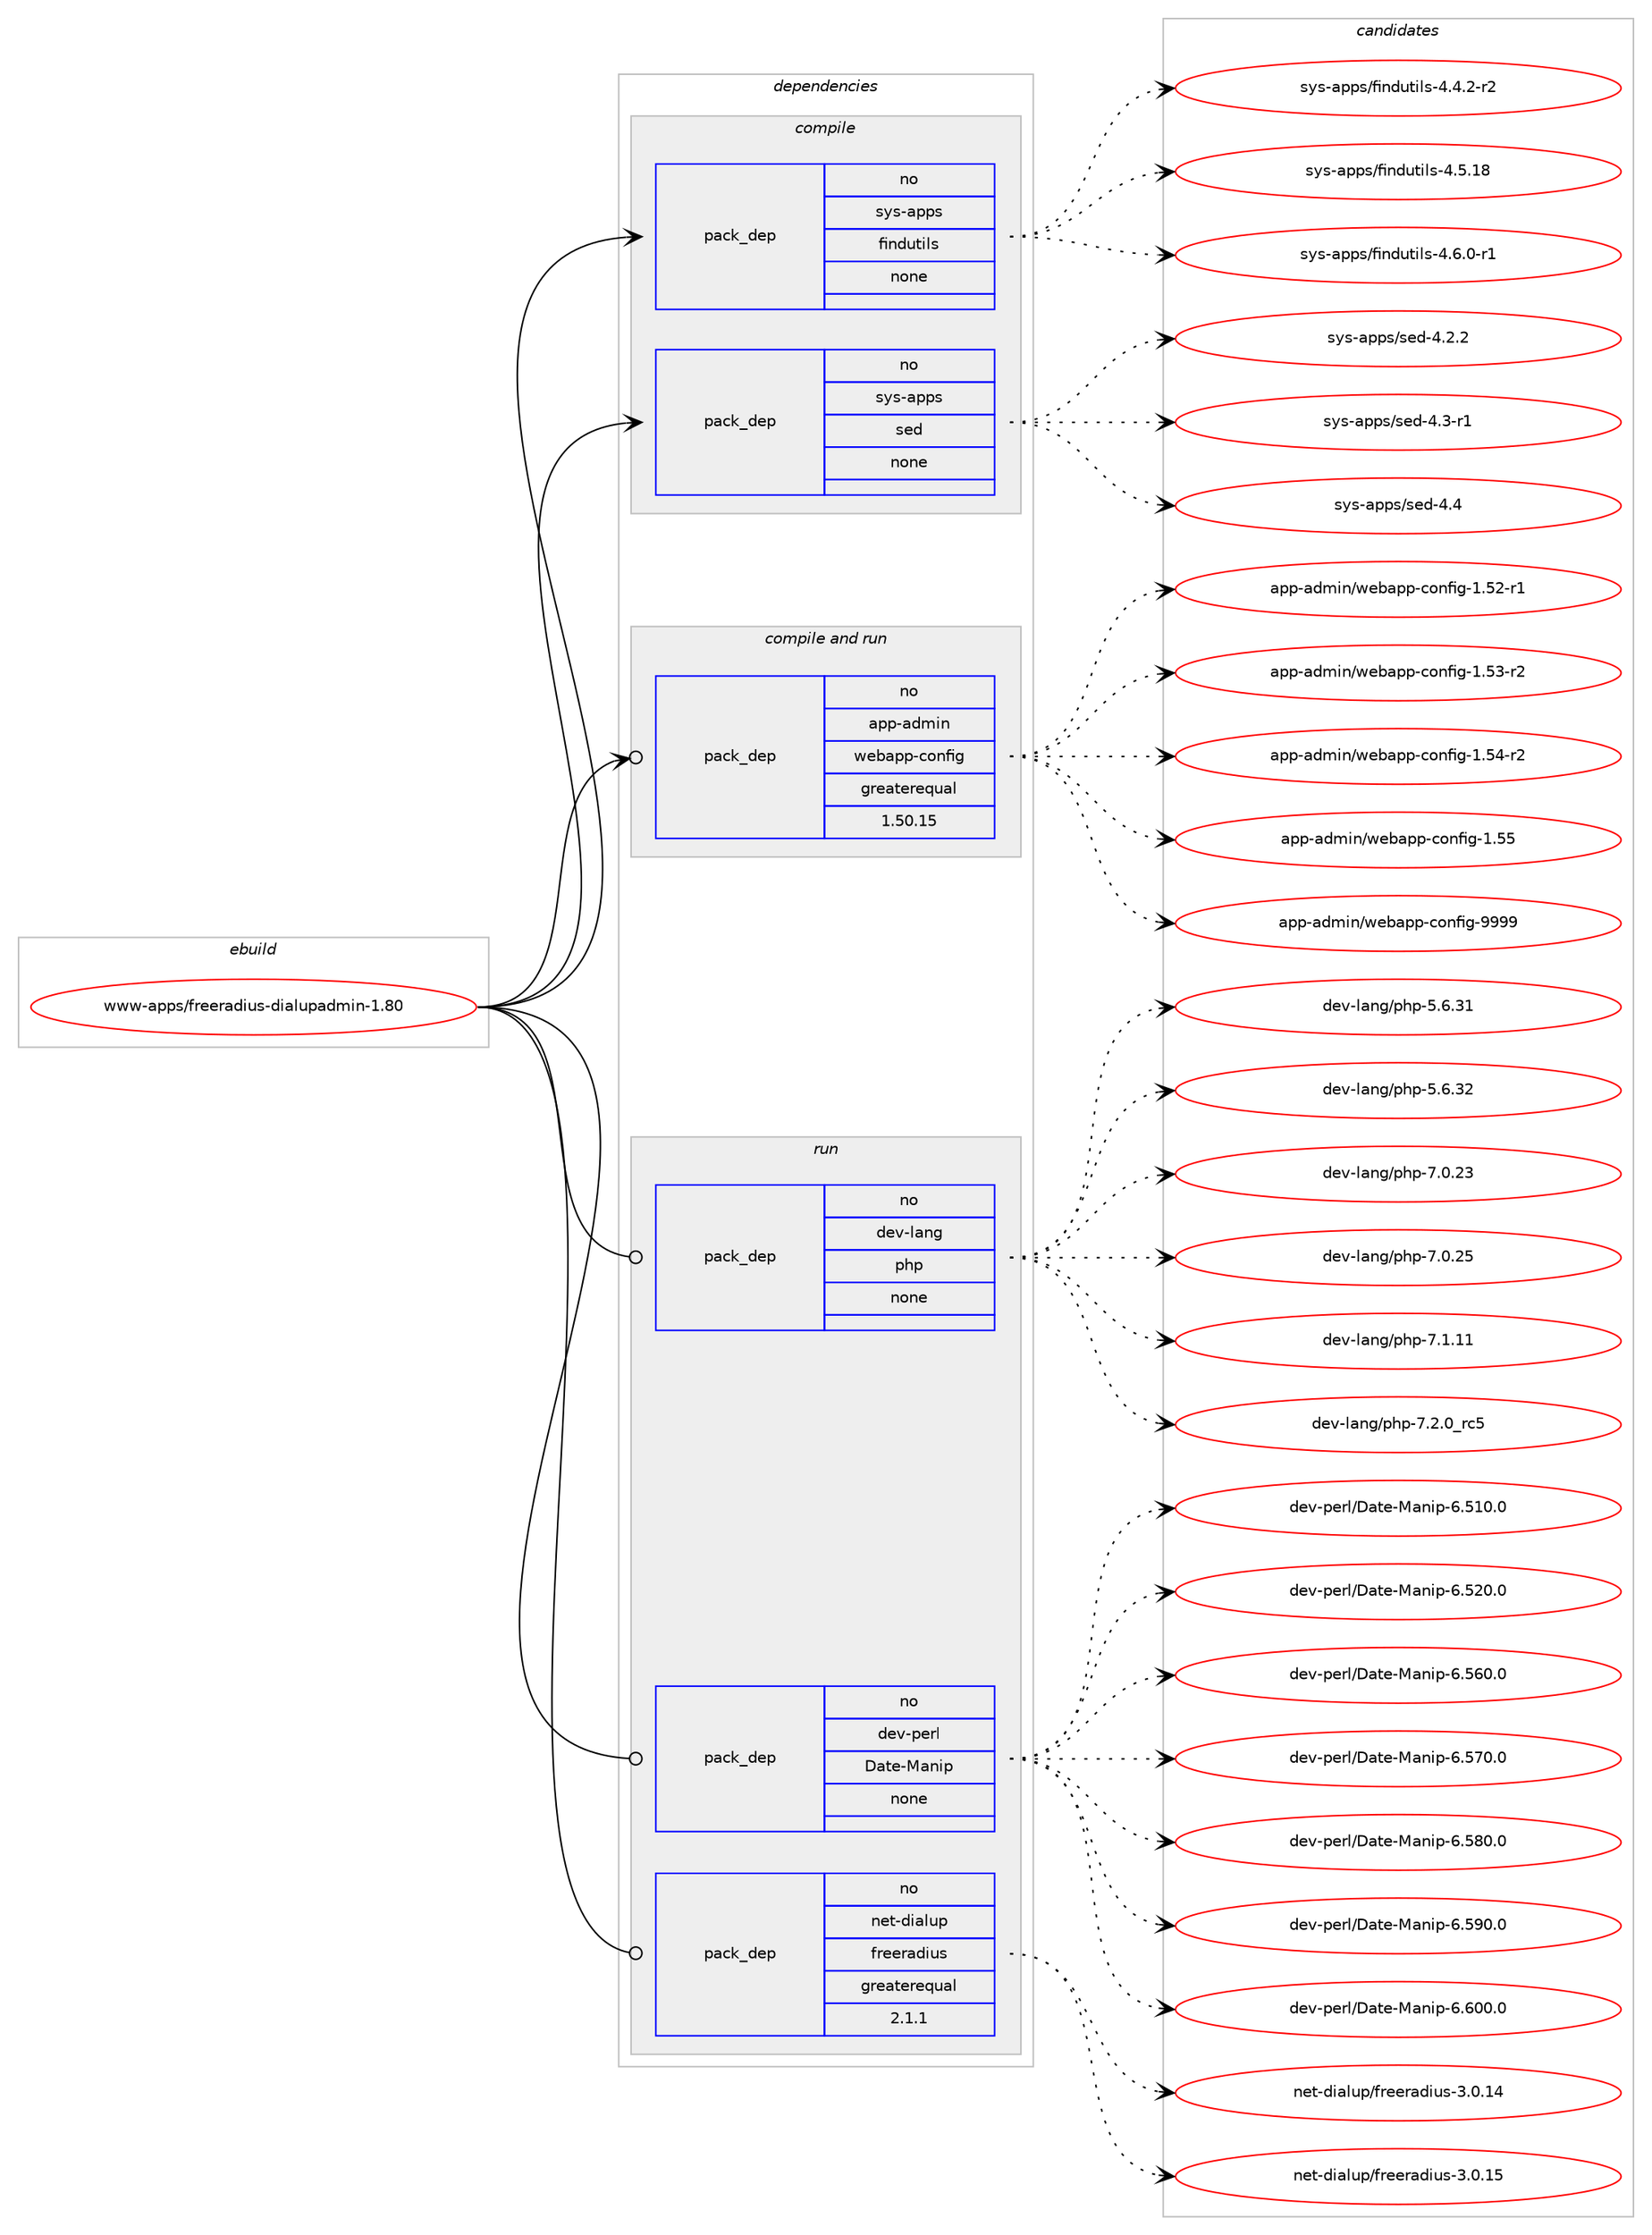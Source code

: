 digraph prolog {

# *************
# Graph options
# *************

newrank=true;
concentrate=true;
compound=true;
graph [rankdir=LR,fontname=Helvetica,fontsize=10,ranksep=1.5];#, ranksep=2.5, nodesep=0.2];
edge  [arrowhead=vee];
node  [fontname=Helvetica,fontsize=10];

# **********
# The ebuild
# **********

subgraph cluster_leftcol {
color=gray;
rank=same;
label=<<i>ebuild</i>>;
id [label="www-apps/freeradius-dialupadmin-1.80", color=red, width=4, href="../www-apps/freeradius-dialupadmin-1.80.svg"];
}

# ****************
# The dependencies
# ****************

subgraph cluster_midcol {
color=gray;
label=<<i>dependencies</i>>;
subgraph cluster_compile {
fillcolor="#eeeeee";
style=filled;
label=<<i>compile</i>>;
subgraph pack371907 {
dependency500317 [label=<<TABLE BORDER="0" CELLBORDER="1" CELLSPACING="0" CELLPADDING="4" WIDTH="220"><TR><TD ROWSPAN="6" CELLPADDING="30">pack_dep</TD></TR><TR><TD WIDTH="110">no</TD></TR><TR><TD>sys-apps</TD></TR><TR><TD>findutils</TD></TR><TR><TD>none</TD></TR><TR><TD></TD></TR></TABLE>>, shape=none, color=blue];
}
id:e -> dependency500317:w [weight=20,style="solid",arrowhead="vee"];
subgraph pack371908 {
dependency500318 [label=<<TABLE BORDER="0" CELLBORDER="1" CELLSPACING="0" CELLPADDING="4" WIDTH="220"><TR><TD ROWSPAN="6" CELLPADDING="30">pack_dep</TD></TR><TR><TD WIDTH="110">no</TD></TR><TR><TD>sys-apps</TD></TR><TR><TD>sed</TD></TR><TR><TD>none</TD></TR><TR><TD></TD></TR></TABLE>>, shape=none, color=blue];
}
id:e -> dependency500318:w [weight=20,style="solid",arrowhead="vee"];
}
subgraph cluster_compileandrun {
fillcolor="#eeeeee";
style=filled;
label=<<i>compile and run</i>>;
subgraph pack371909 {
dependency500319 [label=<<TABLE BORDER="0" CELLBORDER="1" CELLSPACING="0" CELLPADDING="4" WIDTH="220"><TR><TD ROWSPAN="6" CELLPADDING="30">pack_dep</TD></TR><TR><TD WIDTH="110">no</TD></TR><TR><TD>app-admin</TD></TR><TR><TD>webapp-config</TD></TR><TR><TD>greaterequal</TD></TR><TR><TD>1.50.15</TD></TR></TABLE>>, shape=none, color=blue];
}
id:e -> dependency500319:w [weight=20,style="solid",arrowhead="odotvee"];
}
subgraph cluster_run {
fillcolor="#eeeeee";
style=filled;
label=<<i>run</i>>;
subgraph pack371910 {
dependency500320 [label=<<TABLE BORDER="0" CELLBORDER="1" CELLSPACING="0" CELLPADDING="4" WIDTH="220"><TR><TD ROWSPAN="6" CELLPADDING="30">pack_dep</TD></TR><TR><TD WIDTH="110">no</TD></TR><TR><TD>dev-lang</TD></TR><TR><TD>php</TD></TR><TR><TD>none</TD></TR><TR><TD></TD></TR></TABLE>>, shape=none, color=blue];
}
id:e -> dependency500320:w [weight=20,style="solid",arrowhead="odot"];
subgraph pack371911 {
dependency500321 [label=<<TABLE BORDER="0" CELLBORDER="1" CELLSPACING="0" CELLPADDING="4" WIDTH="220"><TR><TD ROWSPAN="6" CELLPADDING="30">pack_dep</TD></TR><TR><TD WIDTH="110">no</TD></TR><TR><TD>dev-perl</TD></TR><TR><TD>Date-Manip</TD></TR><TR><TD>none</TD></TR><TR><TD></TD></TR></TABLE>>, shape=none, color=blue];
}
id:e -> dependency500321:w [weight=20,style="solid",arrowhead="odot"];
subgraph pack371912 {
dependency500322 [label=<<TABLE BORDER="0" CELLBORDER="1" CELLSPACING="0" CELLPADDING="4" WIDTH="220"><TR><TD ROWSPAN="6" CELLPADDING="30">pack_dep</TD></TR><TR><TD WIDTH="110">no</TD></TR><TR><TD>net-dialup</TD></TR><TR><TD>freeradius</TD></TR><TR><TD>greaterequal</TD></TR><TR><TD>2.1.1</TD></TR></TABLE>>, shape=none, color=blue];
}
id:e -> dependency500322:w [weight=20,style="solid",arrowhead="odot"];
}
}

# **************
# The candidates
# **************

subgraph cluster_choices {
rank=same;
color=gray;
label=<<i>candidates</i>>;

subgraph choice371907 {
color=black;
nodesep=1;
choice1151211154597112112115471021051101001171161051081154552465246504511450 [label="sys-apps/findutils-4.4.2-r2", color=red, width=4,href="../sys-apps/findutils-4.4.2-r2.svg"];
choice11512111545971121121154710210511010011711610510811545524653464956 [label="sys-apps/findutils-4.5.18", color=red, width=4,href="../sys-apps/findutils-4.5.18.svg"];
choice1151211154597112112115471021051101001171161051081154552465446484511449 [label="sys-apps/findutils-4.6.0-r1", color=red, width=4,href="../sys-apps/findutils-4.6.0-r1.svg"];
dependency500317:e -> choice1151211154597112112115471021051101001171161051081154552465246504511450:w [style=dotted,weight="100"];
dependency500317:e -> choice11512111545971121121154710210511010011711610510811545524653464956:w [style=dotted,weight="100"];
dependency500317:e -> choice1151211154597112112115471021051101001171161051081154552465446484511449:w [style=dotted,weight="100"];
}
subgraph choice371908 {
color=black;
nodesep=1;
choice115121115459711211211547115101100455246504650 [label="sys-apps/sed-4.2.2", color=red, width=4,href="../sys-apps/sed-4.2.2.svg"];
choice115121115459711211211547115101100455246514511449 [label="sys-apps/sed-4.3-r1", color=red, width=4,href="../sys-apps/sed-4.3-r1.svg"];
choice11512111545971121121154711510110045524652 [label="sys-apps/sed-4.4", color=red, width=4,href="../sys-apps/sed-4.4.svg"];
dependency500318:e -> choice115121115459711211211547115101100455246504650:w [style=dotted,weight="100"];
dependency500318:e -> choice115121115459711211211547115101100455246514511449:w [style=dotted,weight="100"];
dependency500318:e -> choice11512111545971121121154711510110045524652:w [style=dotted,weight="100"];
}
subgraph choice371909 {
color=black;
nodesep=1;
choice971121124597100109105110471191019897112112459911111010210510345494653504511449 [label="app-admin/webapp-config-1.52-r1", color=red, width=4,href="../app-admin/webapp-config-1.52-r1.svg"];
choice971121124597100109105110471191019897112112459911111010210510345494653514511450 [label="app-admin/webapp-config-1.53-r2", color=red, width=4,href="../app-admin/webapp-config-1.53-r2.svg"];
choice971121124597100109105110471191019897112112459911111010210510345494653524511450 [label="app-admin/webapp-config-1.54-r2", color=red, width=4,href="../app-admin/webapp-config-1.54-r2.svg"];
choice97112112459710010910511047119101989711211245991111101021051034549465353 [label="app-admin/webapp-config-1.55", color=red, width=4,href="../app-admin/webapp-config-1.55.svg"];
choice97112112459710010910511047119101989711211245991111101021051034557575757 [label="app-admin/webapp-config-9999", color=red, width=4,href="../app-admin/webapp-config-9999.svg"];
dependency500319:e -> choice971121124597100109105110471191019897112112459911111010210510345494653504511449:w [style=dotted,weight="100"];
dependency500319:e -> choice971121124597100109105110471191019897112112459911111010210510345494653514511450:w [style=dotted,weight="100"];
dependency500319:e -> choice971121124597100109105110471191019897112112459911111010210510345494653524511450:w [style=dotted,weight="100"];
dependency500319:e -> choice97112112459710010910511047119101989711211245991111101021051034549465353:w [style=dotted,weight="100"];
dependency500319:e -> choice97112112459710010910511047119101989711211245991111101021051034557575757:w [style=dotted,weight="100"];
}
subgraph choice371910 {
color=black;
nodesep=1;
choice10010111845108971101034711210411245534654465149 [label="dev-lang/php-5.6.31", color=red, width=4,href="../dev-lang/php-5.6.31.svg"];
choice10010111845108971101034711210411245534654465150 [label="dev-lang/php-5.6.32", color=red, width=4,href="../dev-lang/php-5.6.32.svg"];
choice10010111845108971101034711210411245554648465051 [label="dev-lang/php-7.0.23", color=red, width=4,href="../dev-lang/php-7.0.23.svg"];
choice10010111845108971101034711210411245554648465053 [label="dev-lang/php-7.0.25", color=red, width=4,href="../dev-lang/php-7.0.25.svg"];
choice10010111845108971101034711210411245554649464949 [label="dev-lang/php-7.1.11", color=red, width=4,href="../dev-lang/php-7.1.11.svg"];
choice100101118451089711010347112104112455546504648951149953 [label="dev-lang/php-7.2.0_rc5", color=red, width=4,href="../dev-lang/php-7.2.0_rc5.svg"];
dependency500320:e -> choice10010111845108971101034711210411245534654465149:w [style=dotted,weight="100"];
dependency500320:e -> choice10010111845108971101034711210411245534654465150:w [style=dotted,weight="100"];
dependency500320:e -> choice10010111845108971101034711210411245554648465051:w [style=dotted,weight="100"];
dependency500320:e -> choice10010111845108971101034711210411245554648465053:w [style=dotted,weight="100"];
dependency500320:e -> choice10010111845108971101034711210411245554649464949:w [style=dotted,weight="100"];
dependency500320:e -> choice100101118451089711010347112104112455546504648951149953:w [style=dotted,weight="100"];
}
subgraph choice371911 {
color=black;
nodesep=1;
choice100101118451121011141084768971161014577971101051124554465349484648 [label="dev-perl/Date-Manip-6.510.0", color=red, width=4,href="../dev-perl/Date-Manip-6.510.0.svg"];
choice100101118451121011141084768971161014577971101051124554465350484648 [label="dev-perl/Date-Manip-6.520.0", color=red, width=4,href="../dev-perl/Date-Manip-6.520.0.svg"];
choice100101118451121011141084768971161014577971101051124554465354484648 [label="dev-perl/Date-Manip-6.560.0", color=red, width=4,href="../dev-perl/Date-Manip-6.560.0.svg"];
choice100101118451121011141084768971161014577971101051124554465355484648 [label="dev-perl/Date-Manip-6.570.0", color=red, width=4,href="../dev-perl/Date-Manip-6.570.0.svg"];
choice100101118451121011141084768971161014577971101051124554465356484648 [label="dev-perl/Date-Manip-6.580.0", color=red, width=4,href="../dev-perl/Date-Manip-6.580.0.svg"];
choice100101118451121011141084768971161014577971101051124554465357484648 [label="dev-perl/Date-Manip-6.590.0", color=red, width=4,href="../dev-perl/Date-Manip-6.590.0.svg"];
choice100101118451121011141084768971161014577971101051124554465448484648 [label="dev-perl/Date-Manip-6.600.0", color=red, width=4,href="../dev-perl/Date-Manip-6.600.0.svg"];
dependency500321:e -> choice100101118451121011141084768971161014577971101051124554465349484648:w [style=dotted,weight="100"];
dependency500321:e -> choice100101118451121011141084768971161014577971101051124554465350484648:w [style=dotted,weight="100"];
dependency500321:e -> choice100101118451121011141084768971161014577971101051124554465354484648:w [style=dotted,weight="100"];
dependency500321:e -> choice100101118451121011141084768971161014577971101051124554465355484648:w [style=dotted,weight="100"];
dependency500321:e -> choice100101118451121011141084768971161014577971101051124554465356484648:w [style=dotted,weight="100"];
dependency500321:e -> choice100101118451121011141084768971161014577971101051124554465357484648:w [style=dotted,weight="100"];
dependency500321:e -> choice100101118451121011141084768971161014577971101051124554465448484648:w [style=dotted,weight="100"];
}
subgraph choice371912 {
color=black;
nodesep=1;
choice1101011164510010597108117112471021141011011149710010511711545514648464952 [label="net-dialup/freeradius-3.0.14", color=red, width=4,href="../net-dialup/freeradius-3.0.14.svg"];
choice1101011164510010597108117112471021141011011149710010511711545514648464953 [label="net-dialup/freeradius-3.0.15", color=red, width=4,href="../net-dialup/freeradius-3.0.15.svg"];
dependency500322:e -> choice1101011164510010597108117112471021141011011149710010511711545514648464952:w [style=dotted,weight="100"];
dependency500322:e -> choice1101011164510010597108117112471021141011011149710010511711545514648464953:w [style=dotted,weight="100"];
}
}

}
